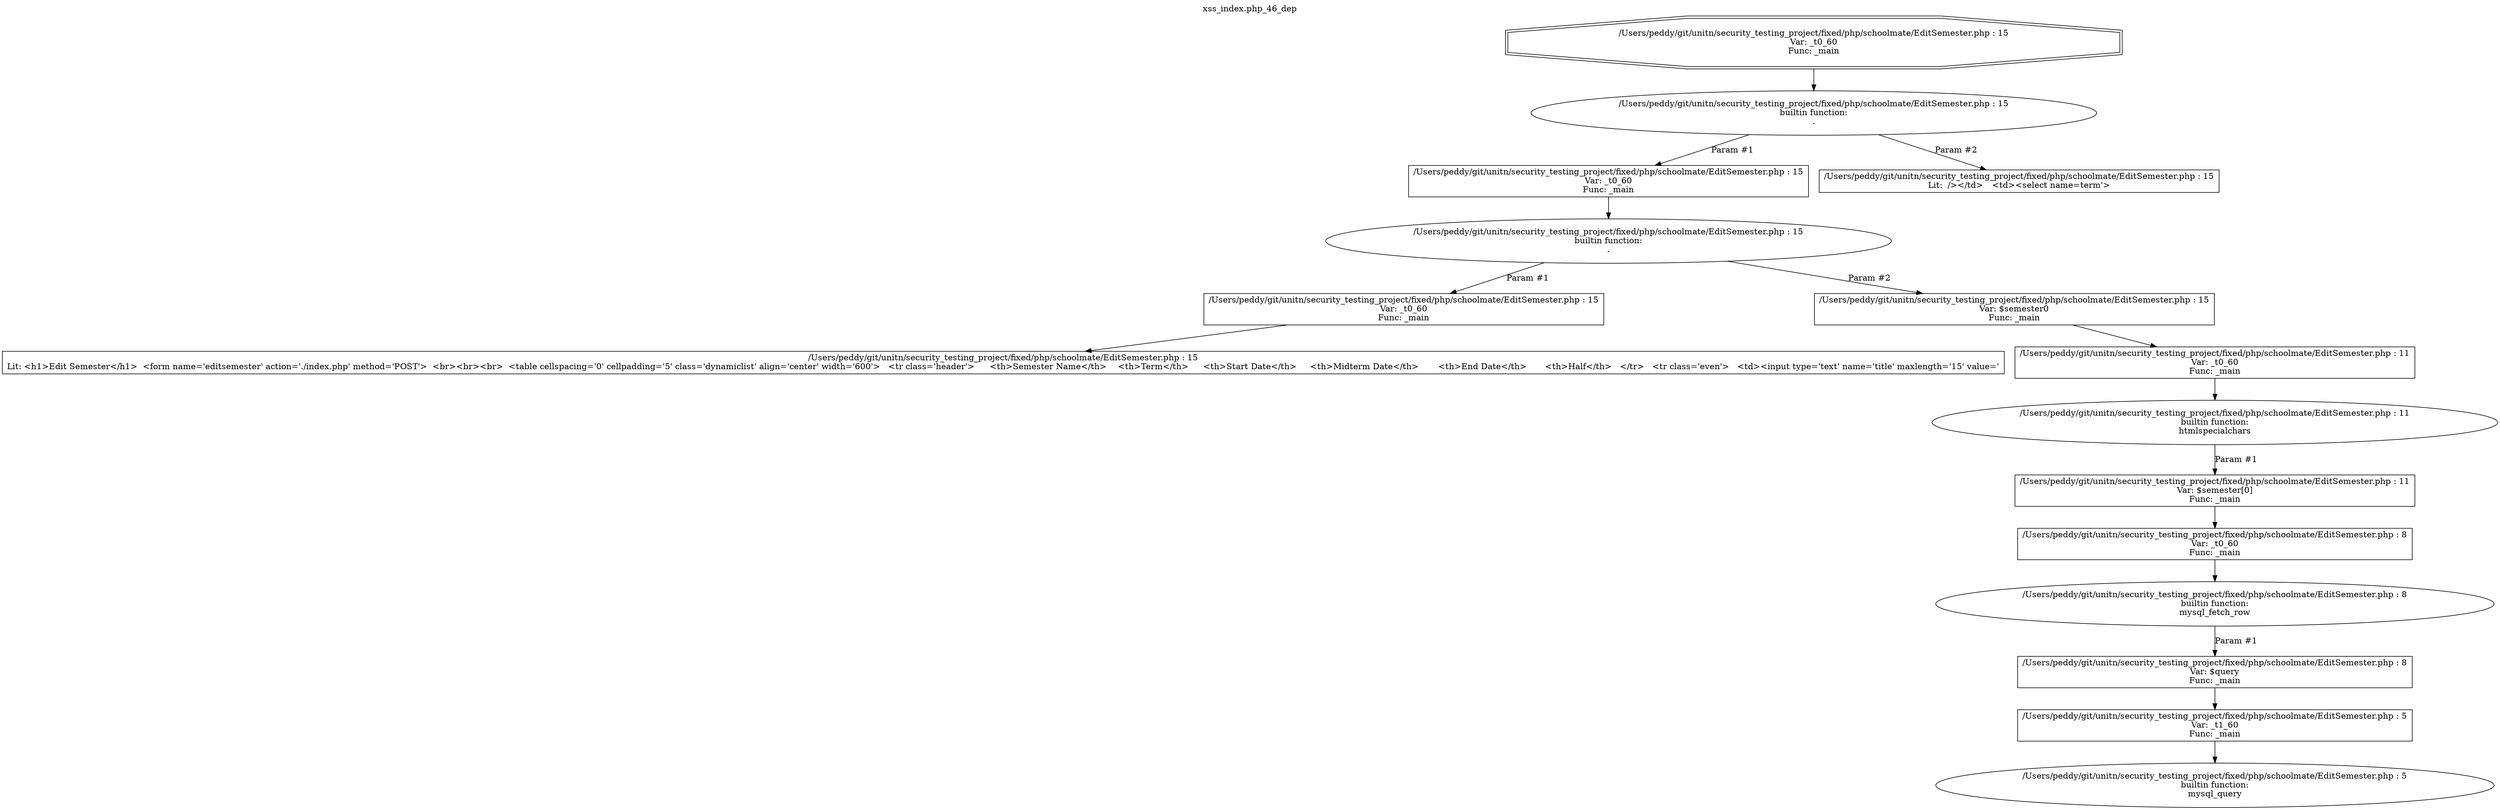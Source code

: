 digraph cfg {
  label="xss_index.php_46_dep";
  labelloc=t;
  n1 [shape=doubleoctagon, label="/Users/peddy/git/unitn/security_testing_project/fixed/php/schoolmate/EditSemester.php : 15\nVar: _t0_60\nFunc: _main\n"];
  n2 [shape=ellipse, label="/Users/peddy/git/unitn/security_testing_project/fixed/php/schoolmate/EditSemester.php : 15\nbuiltin function:\n.\n"];
  n3 [shape=box, label="/Users/peddy/git/unitn/security_testing_project/fixed/php/schoolmate/EditSemester.php : 15\nVar: _t0_60\nFunc: _main\n"];
  n4 [shape=ellipse, label="/Users/peddy/git/unitn/security_testing_project/fixed/php/schoolmate/EditSemester.php : 15\nbuiltin function:\n.\n"];
  n5 [shape=box, label="/Users/peddy/git/unitn/security_testing_project/fixed/php/schoolmate/EditSemester.php : 15\nVar: _t0_60\nFunc: _main\n"];
  n6 [shape=box, label="/Users/peddy/git/unitn/security_testing_project/fixed/php/schoolmate/EditSemester.php : 15\nLit: <h1>Edit Semester</h1>  <form name='editsemester' action='./index.php' method='POST'>  <br><br><br>  <table cellspacing='0' cellpadding='5' class='dynamiclist' align='center' width='600'>   <tr class='header'>	<th>Semester Name</th>	<th>Term</th>	<th>Start Date</th>	<th>Midterm Date</th>	<th>End Date</th>	<th>Half</th>   </tr>   <tr class='even'>	<td><input type='text' name='title' maxlength='15' value='\n"];
  n7 [shape=box, label="/Users/peddy/git/unitn/security_testing_project/fixed/php/schoolmate/EditSemester.php : 15\nVar: $semester0\nFunc: _main\n"];
  n8 [shape=box, label="/Users/peddy/git/unitn/security_testing_project/fixed/php/schoolmate/EditSemester.php : 11\nVar: _t0_60\nFunc: _main\n"];
  n9 [shape=ellipse, label="/Users/peddy/git/unitn/security_testing_project/fixed/php/schoolmate/EditSemester.php : 11\nbuiltin function:\nhtmlspecialchars\n"];
  n10 [shape=box, label="/Users/peddy/git/unitn/security_testing_project/fixed/php/schoolmate/EditSemester.php : 11\nVar: $semester[0]\nFunc: _main\n"];
  n11 [shape=box, label="/Users/peddy/git/unitn/security_testing_project/fixed/php/schoolmate/EditSemester.php : 8\nVar: _t0_60\nFunc: _main\n"];
  n12 [shape=ellipse, label="/Users/peddy/git/unitn/security_testing_project/fixed/php/schoolmate/EditSemester.php : 8\nbuiltin function:\nmysql_fetch_row\n"];
  n13 [shape=box, label="/Users/peddy/git/unitn/security_testing_project/fixed/php/schoolmate/EditSemester.php : 8\nVar: $query\nFunc: _main\n"];
  n14 [shape=box, label="/Users/peddy/git/unitn/security_testing_project/fixed/php/schoolmate/EditSemester.php : 5\nVar: _t1_60\nFunc: _main\n"];
  n15 [shape=ellipse, label="/Users/peddy/git/unitn/security_testing_project/fixed/php/schoolmate/EditSemester.php : 5\nbuiltin function:\nmysql_query\n"];
  n16 [shape=box, label="/Users/peddy/git/unitn/security_testing_project/fixed/php/schoolmate/EditSemester.php : 15\nLit:  /></td>	<td><select name=term'>\n"];
  n1 -> n2;
  n3 -> n4;
  n5 -> n6;
  n4 -> n5[label="Param #1"];
  n4 -> n7[label="Param #2"];
  n8 -> n9;
  n11 -> n12;
  n14 -> n15;
  n13 -> n14;
  n12 -> n13[label="Param #1"];
  n10 -> n11;
  n9 -> n10[label="Param #1"];
  n7 -> n8;
  n2 -> n3[label="Param #1"];
  n2 -> n16[label="Param #2"];
}
